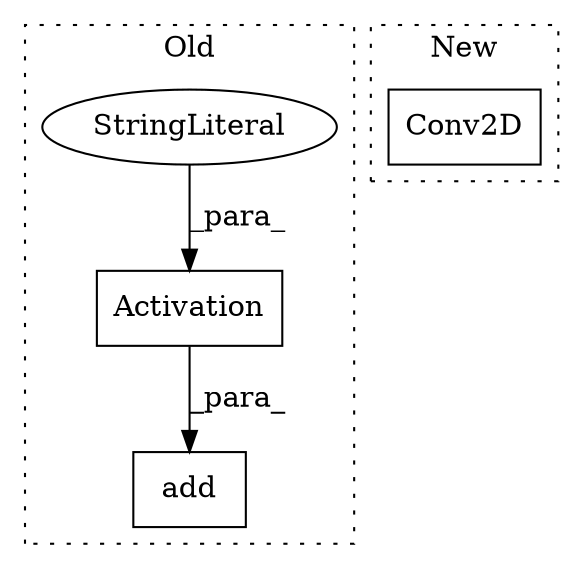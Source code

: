 digraph G {
subgraph cluster0 {
1 [label="Activation" a="32" s="3157,3174" l="11,1" shape="box"];
3 [label="add" a="32" s="3153,3175" l="4,1" shape="box"];
4 [label="StringLiteral" a="45" s="3168" l="6" shape="ellipse"];
label = "Old";
style="dotted";
}
subgraph cluster1 {
2 [label="Conv2D" a="32" s="3465,3480" l="7,1" shape="box"];
label = "New";
style="dotted";
}
1 -> 3 [label="_para_"];
4 -> 1 [label="_para_"];
}